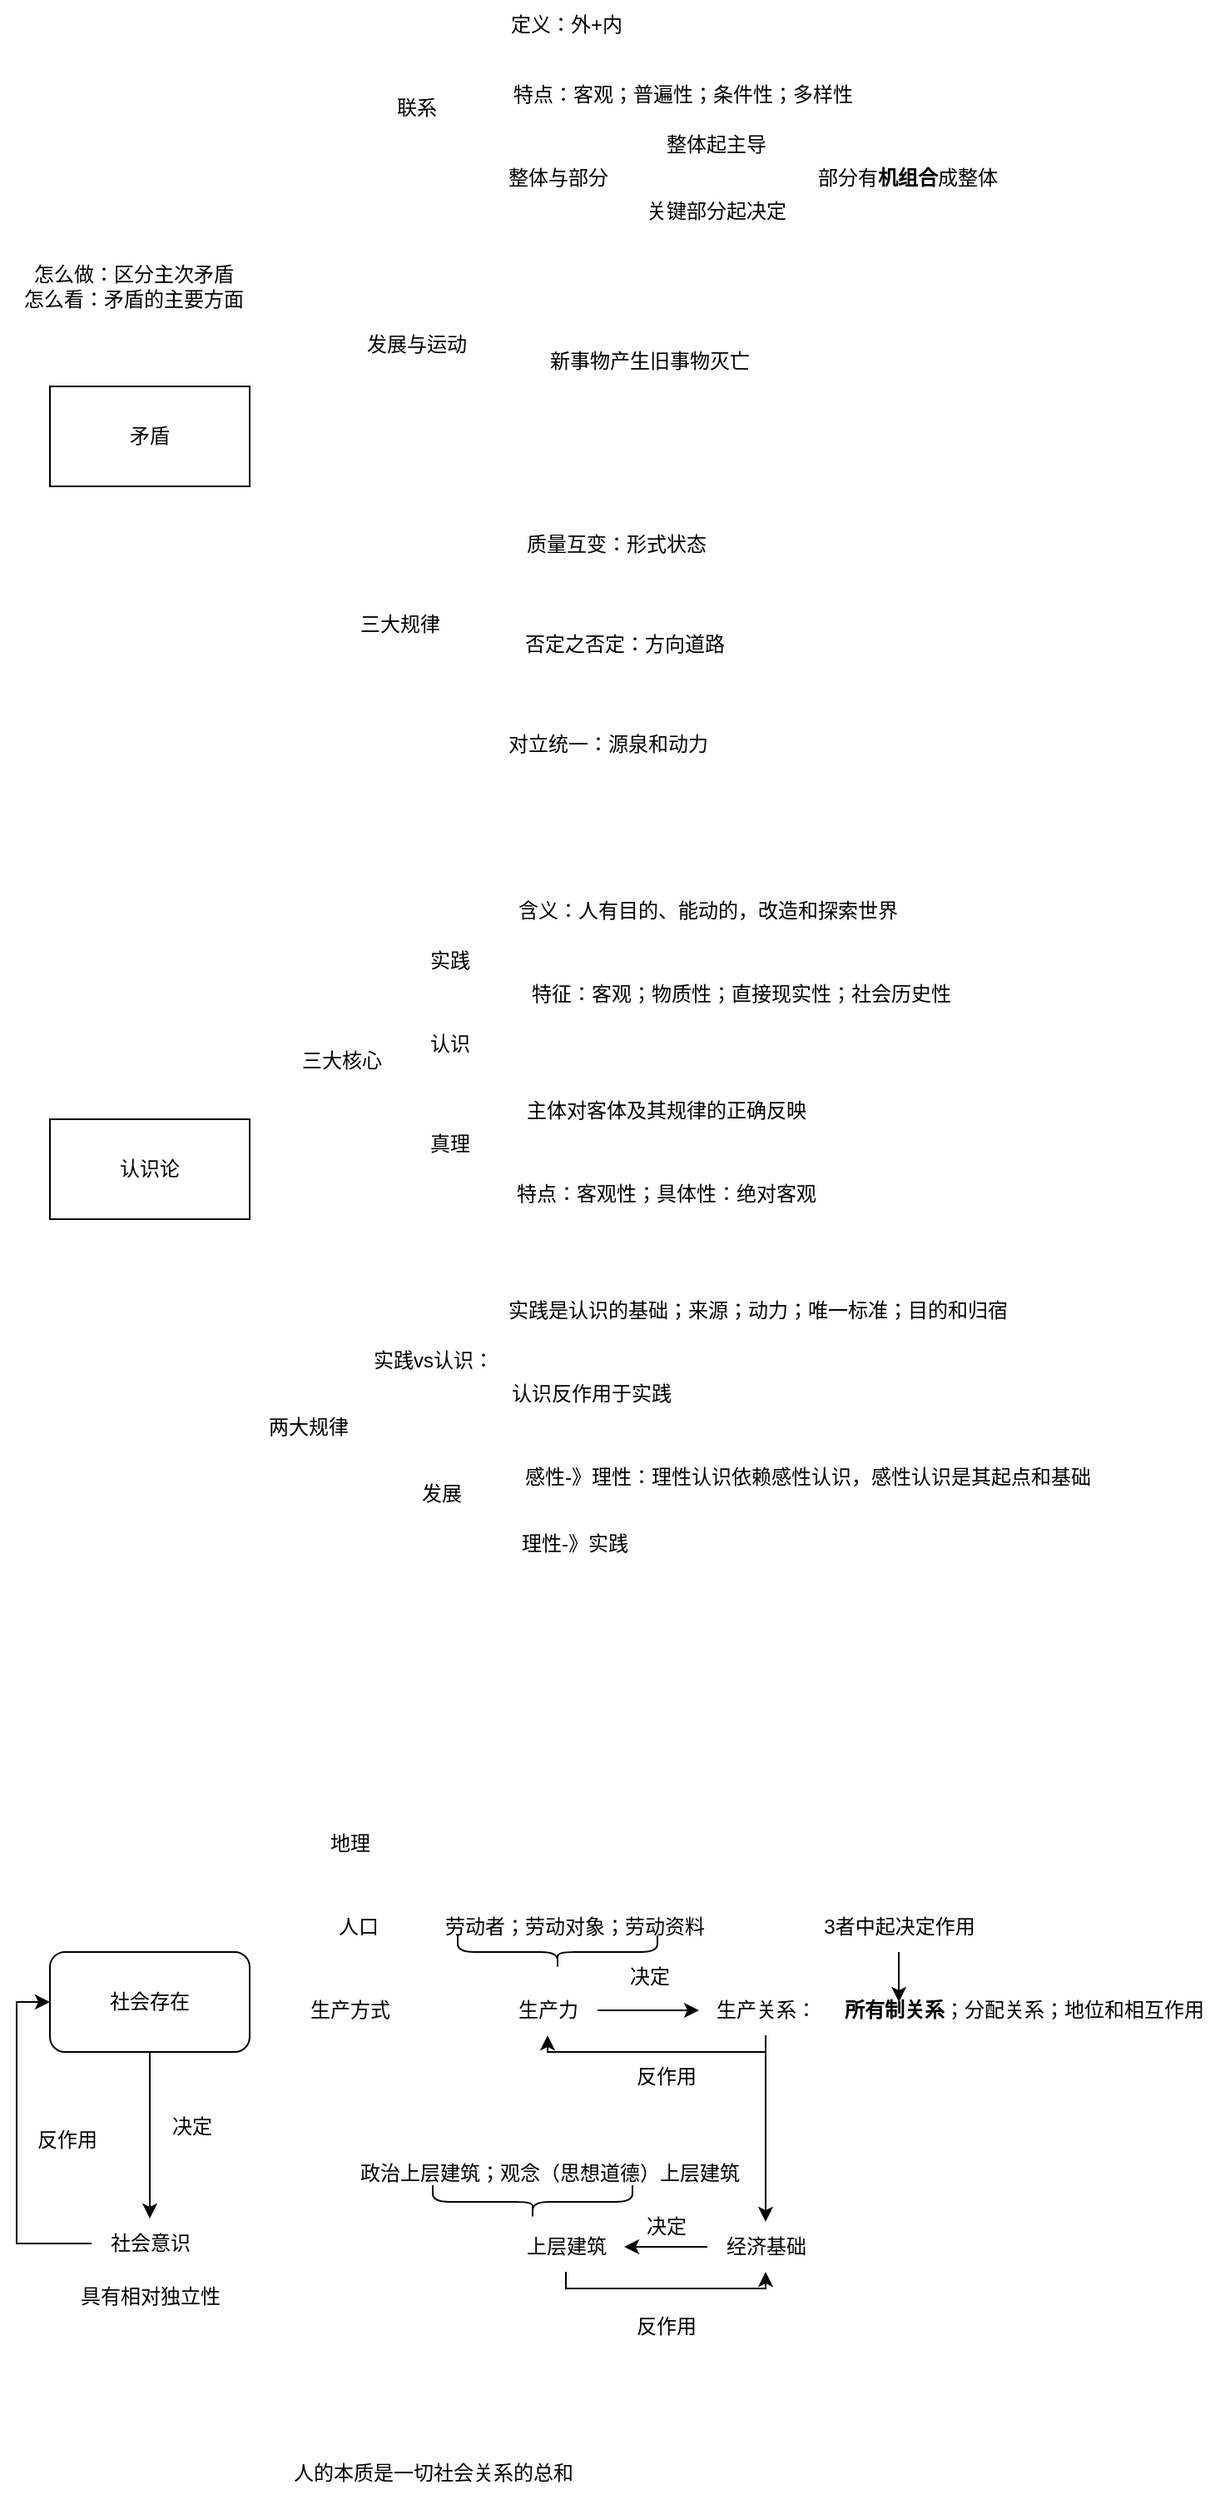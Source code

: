 <mxfile version="24.3.1" type="github">
  <diagram name="第 1 页" id="9cOVtWoqRpHsyyoPQM1w">
    <mxGraphModel dx="1050" dy="1691" grid="1" gridSize="10" guides="1" tooltips="1" connect="1" arrows="1" fold="1" page="1" pageScale="1" pageWidth="827" pageHeight="1169" math="0" shadow="0">
      <root>
        <mxCell id="0" />
        <mxCell id="1" parent="0" />
        <mxCell id="4WQlWzJM2xi80WpdYUxq-1" value="矛盾" style="rounded=0;whiteSpace=wrap;html=1;" parent="1" vertex="1">
          <mxGeometry x="90" y="190" width="120" height="60" as="geometry" />
        </mxCell>
        <mxCell id="4WQlWzJM2xi80WpdYUxq-2" value="质量互变：形式状态" style="text;html=1;align=center;verticalAlign=middle;resizable=0;points=[];autosize=1;strokeColor=none;fillColor=none;" parent="1" vertex="1">
          <mxGeometry x="365" y="270" width="130" height="30" as="geometry" />
        </mxCell>
        <mxCell id="4WQlWzJM2xi80WpdYUxq-3" value="否定之否定：方向道路" style="text;html=1;align=center;verticalAlign=middle;resizable=0;points=[];autosize=1;strokeColor=none;fillColor=none;" parent="1" vertex="1">
          <mxGeometry x="365" y="330" width="140" height="30" as="geometry" />
        </mxCell>
        <mxCell id="4WQlWzJM2xi80WpdYUxq-4" value="对立统一：源泉和动力" style="text;html=1;align=center;verticalAlign=middle;resizable=0;points=[];autosize=1;strokeColor=none;fillColor=none;" parent="1" vertex="1">
          <mxGeometry x="355" y="390" width="140" height="30" as="geometry" />
        </mxCell>
        <mxCell id="4WQlWzJM2xi80WpdYUxq-5" value="怎么做：区分主次矛盾&lt;div&gt;怎么看：矛盾的主要方面&lt;/div&gt;" style="text;html=1;align=center;verticalAlign=middle;resizable=0;points=[];autosize=1;strokeColor=none;fillColor=none;" parent="1" vertex="1">
          <mxGeometry x="60" y="110" width="160" height="40" as="geometry" />
        </mxCell>
        <mxCell id="4WQlWzJM2xi80WpdYUxq-6" value="联系" style="text;html=1;align=center;verticalAlign=middle;resizable=0;points=[];autosize=1;strokeColor=none;fillColor=none;" parent="1" vertex="1">
          <mxGeometry x="285" y="8" width="50" height="30" as="geometry" />
        </mxCell>
        <mxCell id="4WQlWzJM2xi80WpdYUxq-7" value="定义：外+内" style="text;html=1;align=center;verticalAlign=middle;resizable=0;points=[];autosize=1;strokeColor=none;fillColor=none;" parent="1" vertex="1">
          <mxGeometry x="355" y="-42" width="90" height="30" as="geometry" />
        </mxCell>
        <mxCell id="4WQlWzJM2xi80WpdYUxq-8" value="特点：客观；普遍性；条件性；多样性" style="text;html=1;align=center;verticalAlign=middle;resizable=0;points=[];autosize=1;strokeColor=none;fillColor=none;" parent="1" vertex="1">
          <mxGeometry x="355" width="230" height="30" as="geometry" />
        </mxCell>
        <mxCell id="4WQlWzJM2xi80WpdYUxq-9" value="整体与部分" style="text;html=1;align=center;verticalAlign=middle;resizable=0;points=[];autosize=1;strokeColor=none;fillColor=none;" parent="1" vertex="1">
          <mxGeometry x="355" y="50" width="80" height="30" as="geometry" />
        </mxCell>
        <mxCell id="4WQlWzJM2xi80WpdYUxq-10" value="整体起主导" style="text;html=1;align=center;verticalAlign=middle;resizable=0;points=[];autosize=1;strokeColor=none;fillColor=none;" parent="1" vertex="1">
          <mxGeometry x="450" y="30" width="80" height="30" as="geometry" />
        </mxCell>
        <mxCell id="4WQlWzJM2xi80WpdYUxq-11" value="关键部分起决定" style="text;html=1;align=center;verticalAlign=middle;resizable=0;points=[];autosize=1;strokeColor=none;fillColor=none;" parent="1" vertex="1">
          <mxGeometry x="435" y="70" width="110" height="30" as="geometry" />
        </mxCell>
        <mxCell id="4WQlWzJM2xi80WpdYUxq-12" value="部分有&lt;b&gt;机组合&lt;/b&gt;成整体" style="text;html=1;align=center;verticalAlign=middle;resizable=0;points=[];autosize=1;strokeColor=none;fillColor=none;" parent="1" vertex="1">
          <mxGeometry x="540" y="50" width="130" height="30" as="geometry" />
        </mxCell>
        <mxCell id="4WQlWzJM2xi80WpdYUxq-13" value="三大规律" style="text;html=1;align=center;verticalAlign=middle;resizable=0;points=[];autosize=1;strokeColor=none;fillColor=none;" parent="1" vertex="1">
          <mxGeometry x="265" y="318" width="70" height="30" as="geometry" />
        </mxCell>
        <mxCell id="4WQlWzJM2xi80WpdYUxq-14" value="发展与运动" style="text;html=1;align=center;verticalAlign=middle;resizable=0;points=[];autosize=1;strokeColor=none;fillColor=none;" parent="1" vertex="1">
          <mxGeometry x="270" y="150" width="80" height="30" as="geometry" />
        </mxCell>
        <mxCell id="4WQlWzJM2xi80WpdYUxq-15" value="新事物产生旧事物灭亡" style="text;html=1;align=center;verticalAlign=middle;resizable=0;points=[];autosize=1;strokeColor=none;fillColor=none;" parent="1" vertex="1">
          <mxGeometry x="380" y="160" width="140" height="30" as="geometry" />
        </mxCell>
        <mxCell id="DTqvQ2y9LpoU53bTNXRC-2" value="认识论" style="whiteSpace=wrap;html=1;" parent="1" vertex="1">
          <mxGeometry x="90" y="630" width="120" height="60" as="geometry" />
        </mxCell>
        <mxCell id="DTqvQ2y9LpoU53bTNXRC-3" value="三大核心" style="text;html=1;align=center;verticalAlign=middle;resizable=0;points=[];autosize=1;strokeColor=none;fillColor=none;" parent="1" vertex="1">
          <mxGeometry x="230" y="580" width="70" height="30" as="geometry" />
        </mxCell>
        <mxCell id="DTqvQ2y9LpoU53bTNXRC-4" value="两大规律" style="text;html=1;align=center;verticalAlign=middle;resizable=0;points=[];autosize=1;strokeColor=none;fillColor=none;" parent="1" vertex="1">
          <mxGeometry x="210" y="800" width="70" height="30" as="geometry" />
        </mxCell>
        <mxCell id="DTqvQ2y9LpoU53bTNXRC-5" value="实践" style="text;html=1;align=center;verticalAlign=middle;resizable=0;points=[];autosize=1;strokeColor=none;fillColor=none;" parent="1" vertex="1">
          <mxGeometry x="305" y="520" width="50" height="30" as="geometry" />
        </mxCell>
        <mxCell id="DTqvQ2y9LpoU53bTNXRC-6" value="认识" style="text;html=1;align=center;verticalAlign=middle;resizable=0;points=[];autosize=1;strokeColor=none;fillColor=none;" parent="1" vertex="1">
          <mxGeometry x="305" y="570" width="50" height="30" as="geometry" />
        </mxCell>
        <mxCell id="DTqvQ2y9LpoU53bTNXRC-7" value="真理" style="text;html=1;align=center;verticalAlign=middle;resizable=0;points=[];autosize=1;strokeColor=none;fillColor=none;" parent="1" vertex="1">
          <mxGeometry x="305" y="630" width="50" height="30" as="geometry" />
        </mxCell>
        <mxCell id="DTqvQ2y9LpoU53bTNXRC-10" value="含义：人有目的、能动的，改造和探索世界" style="text;html=1;align=center;verticalAlign=middle;resizable=0;points=[];autosize=1;strokeColor=none;fillColor=none;" parent="1" vertex="1">
          <mxGeometry x="360" y="490" width="250" height="30" as="geometry" />
        </mxCell>
        <mxCell id="DTqvQ2y9LpoU53bTNXRC-11" value="特征：客观；物质性；直接现实性；社会历史性" style="text;html=1;align=center;verticalAlign=middle;resizable=0;points=[];autosize=1;strokeColor=none;fillColor=none;" parent="1" vertex="1">
          <mxGeometry x="365" y="540" width="280" height="30" as="geometry" />
        </mxCell>
        <mxCell id="DTqvQ2y9LpoU53bTNXRC-12" value="主体对客体及其规律的正确反映" style="text;html=1;align=center;verticalAlign=middle;resizable=0;points=[];autosize=1;strokeColor=none;fillColor=none;" parent="1" vertex="1">
          <mxGeometry x="365" y="610" width="190" height="30" as="geometry" />
        </mxCell>
        <mxCell id="DTqvQ2y9LpoU53bTNXRC-13" value="特点：客观性；具体性：绝对客观" style="text;html=1;align=center;verticalAlign=middle;resizable=0;points=[];autosize=1;strokeColor=none;fillColor=none;" parent="1" vertex="1">
          <mxGeometry x="360" y="660" width="200" height="30" as="geometry" />
        </mxCell>
        <mxCell id="DTqvQ2y9LpoU53bTNXRC-14" value="实践vs认识：" style="text;html=1;align=center;verticalAlign=middle;resizable=0;points=[];autosize=1;strokeColor=none;fillColor=none;" parent="1" vertex="1">
          <mxGeometry x="270" y="760" width="100" height="30" as="geometry" />
        </mxCell>
        <mxCell id="DTqvQ2y9LpoU53bTNXRC-15" value="实践是认识的基础；来源；动力；唯一标准；目的和归宿" style="text;html=1;align=center;verticalAlign=middle;resizable=0;points=[];autosize=1;strokeColor=none;fillColor=none;" parent="1" vertex="1">
          <mxGeometry x="355" y="730" width="320" height="30" as="geometry" />
        </mxCell>
        <mxCell id="DTqvQ2y9LpoU53bTNXRC-16" value="认识反作用于实践" style="text;html=1;align=center;verticalAlign=middle;resizable=0;points=[];autosize=1;strokeColor=none;fillColor=none;" parent="1" vertex="1">
          <mxGeometry x="355" y="780" width="120" height="30" as="geometry" />
        </mxCell>
        <mxCell id="DTqvQ2y9LpoU53bTNXRC-17" value="发展" style="text;html=1;align=center;verticalAlign=middle;resizable=0;points=[];autosize=1;strokeColor=none;fillColor=none;" parent="1" vertex="1">
          <mxGeometry x="300" y="840" width="50" height="30" as="geometry" />
        </mxCell>
        <mxCell id="DTqvQ2y9LpoU53bTNXRC-18" value="感性-》理性：理性认识依赖感性认识，感性认识是其起点和基础" style="text;html=1;align=center;verticalAlign=middle;resizable=0;points=[];autosize=1;strokeColor=none;fillColor=none;" parent="1" vertex="1">
          <mxGeometry x="365" y="830" width="360" height="30" as="geometry" />
        </mxCell>
        <mxCell id="DTqvQ2y9LpoU53bTNXRC-19" value="理性-》实践" style="text;html=1;align=center;verticalAlign=middle;resizable=0;points=[];autosize=1;strokeColor=none;fillColor=none;" parent="1" vertex="1">
          <mxGeometry x="360" y="870" width="90" height="30" as="geometry" />
        </mxCell>
        <mxCell id="4CKTUZyLoFjiA4_pzSxb-27" value="" style="edgeStyle=orthogonalEdgeStyle;rounded=0;orthogonalLoop=1;jettySize=auto;html=1;" edge="1" parent="1" source="4CKTUZyLoFjiA4_pzSxb-1" target="4CKTUZyLoFjiA4_pzSxb-26">
          <mxGeometry relative="1" as="geometry" />
        </mxCell>
        <mxCell id="4CKTUZyLoFjiA4_pzSxb-1" value="社会存在" style="rounded=1;whiteSpace=wrap;html=1;" vertex="1" parent="1">
          <mxGeometry x="90" y="1130" width="120" height="60" as="geometry" />
        </mxCell>
        <mxCell id="4CKTUZyLoFjiA4_pzSxb-2" value="地理" style="text;html=1;align=center;verticalAlign=middle;resizable=0;points=[];autosize=1;strokeColor=none;fillColor=none;" vertex="1" parent="1">
          <mxGeometry x="245" y="1050" width="50" height="30" as="geometry" />
        </mxCell>
        <mxCell id="4CKTUZyLoFjiA4_pzSxb-3" value="人口" style="text;html=1;align=center;verticalAlign=middle;resizable=0;points=[];autosize=1;strokeColor=none;fillColor=none;" vertex="1" parent="1">
          <mxGeometry x="250" y="1100" width="50" height="30" as="geometry" />
        </mxCell>
        <mxCell id="4CKTUZyLoFjiA4_pzSxb-4" value="生产方式" style="text;html=1;align=center;verticalAlign=middle;resizable=0;points=[];autosize=1;strokeColor=none;fillColor=none;" vertex="1" parent="1">
          <mxGeometry x="235" y="1150" width="70" height="30" as="geometry" />
        </mxCell>
        <mxCell id="4CKTUZyLoFjiA4_pzSxb-7" value="" style="edgeStyle=orthogonalEdgeStyle;rounded=0;orthogonalLoop=1;jettySize=auto;html=1;" edge="1" parent="1" source="4CKTUZyLoFjiA4_pzSxb-5" target="4CKTUZyLoFjiA4_pzSxb-6">
          <mxGeometry relative="1" as="geometry" />
        </mxCell>
        <mxCell id="4CKTUZyLoFjiA4_pzSxb-5" value="生产力" style="text;html=1;align=center;verticalAlign=middle;resizable=0;points=[];autosize=1;strokeColor=none;fillColor=none;" vertex="1" parent="1">
          <mxGeometry x="359" y="1150" width="60" height="30" as="geometry" />
        </mxCell>
        <mxCell id="4CKTUZyLoFjiA4_pzSxb-18" value="" style="edgeStyle=orthogonalEdgeStyle;rounded=0;orthogonalLoop=1;jettySize=auto;html=1;" edge="1" parent="1" source="4CKTUZyLoFjiA4_pzSxb-6" target="4CKTUZyLoFjiA4_pzSxb-17">
          <mxGeometry relative="1" as="geometry" />
        </mxCell>
        <mxCell id="4CKTUZyLoFjiA4_pzSxb-6" value="生产关系：" style="text;html=1;align=center;verticalAlign=middle;resizable=0;points=[];autosize=1;strokeColor=none;fillColor=none;" vertex="1" parent="1">
          <mxGeometry x="480" y="1150" width="80" height="30" as="geometry" />
        </mxCell>
        <mxCell id="4CKTUZyLoFjiA4_pzSxb-8" value="决定" style="text;html=1;align=center;verticalAlign=middle;resizable=0;points=[];autosize=1;strokeColor=none;fillColor=none;" vertex="1" parent="1">
          <mxGeometry x="425" y="1130" width="50" height="30" as="geometry" />
        </mxCell>
        <mxCell id="4CKTUZyLoFjiA4_pzSxb-9" style="edgeStyle=orthogonalEdgeStyle;rounded=0;orthogonalLoop=1;jettySize=auto;html=1;" edge="1" parent="1" source="4CKTUZyLoFjiA4_pzSxb-6" target="4CKTUZyLoFjiA4_pzSxb-5">
          <mxGeometry relative="1" as="geometry">
            <mxPoint x="410" y="1170" as="targetPoint" />
            <Array as="points">
              <mxPoint x="520" y="1190" />
              <mxPoint x="389" y="1190" />
            </Array>
          </mxGeometry>
        </mxCell>
        <mxCell id="4CKTUZyLoFjiA4_pzSxb-10" value="反作用" style="text;html=1;align=center;verticalAlign=middle;resizable=0;points=[];autosize=1;strokeColor=none;fillColor=none;" vertex="1" parent="1">
          <mxGeometry x="430" y="1190" width="60" height="30" as="geometry" />
        </mxCell>
        <mxCell id="4CKTUZyLoFjiA4_pzSxb-11" value="劳动者；劳动对象；劳动资料" style="text;html=1;align=center;verticalAlign=middle;resizable=0;points=[];autosize=1;strokeColor=none;fillColor=none;" vertex="1" parent="1">
          <mxGeometry x="315" y="1100" width="180" height="30" as="geometry" />
        </mxCell>
        <mxCell id="4CKTUZyLoFjiA4_pzSxb-12" value="" style="shape=curlyBracket;whiteSpace=wrap;html=1;rounded=1;labelPosition=left;verticalLabelPosition=middle;align=right;verticalAlign=middle;rotation=-90;" vertex="1" parent="1">
          <mxGeometry x="385" y="1070" width="20" height="120" as="geometry" />
        </mxCell>
        <mxCell id="4CKTUZyLoFjiA4_pzSxb-13" value="&lt;b&gt;所有制关系&lt;/b&gt;；分配关系；地位和相互作用" style="text;html=1;align=center;verticalAlign=middle;resizable=0;points=[];autosize=1;strokeColor=none;fillColor=none;" vertex="1" parent="1">
          <mxGeometry x="555" y="1150" width="240" height="30" as="geometry" />
        </mxCell>
        <mxCell id="4CKTUZyLoFjiA4_pzSxb-14" value="3者中起决定作用" style="text;html=1;align=center;verticalAlign=middle;resizable=0;points=[];autosize=1;strokeColor=none;fillColor=none;" vertex="1" parent="1">
          <mxGeometry x="545" y="1100" width="110" height="30" as="geometry" />
        </mxCell>
        <mxCell id="4CKTUZyLoFjiA4_pzSxb-16" style="edgeStyle=orthogonalEdgeStyle;rounded=0;orthogonalLoop=1;jettySize=auto;html=1;entryX=0.188;entryY=0.333;entryDx=0;entryDy=0;entryPerimeter=0;" edge="1" parent="1" source="4CKTUZyLoFjiA4_pzSxb-14" target="4CKTUZyLoFjiA4_pzSxb-13">
          <mxGeometry relative="1" as="geometry" />
        </mxCell>
        <mxCell id="4CKTUZyLoFjiA4_pzSxb-20" value="" style="edgeStyle=orthogonalEdgeStyle;rounded=0;orthogonalLoop=1;jettySize=auto;html=1;" edge="1" parent="1" source="4CKTUZyLoFjiA4_pzSxb-17" target="4CKTUZyLoFjiA4_pzSxb-19">
          <mxGeometry relative="1" as="geometry" />
        </mxCell>
        <mxCell id="4CKTUZyLoFjiA4_pzSxb-17" value="经济基础" style="text;html=1;align=center;verticalAlign=middle;resizable=0;points=[];autosize=1;strokeColor=none;fillColor=none;" vertex="1" parent="1">
          <mxGeometry x="485" y="1292" width="70" height="30" as="geometry" />
        </mxCell>
        <mxCell id="4CKTUZyLoFjiA4_pzSxb-22" style="edgeStyle=orthogonalEdgeStyle;rounded=0;orthogonalLoop=1;jettySize=auto;html=1;" edge="1" parent="1" source="4CKTUZyLoFjiA4_pzSxb-19" target="4CKTUZyLoFjiA4_pzSxb-17">
          <mxGeometry relative="1" as="geometry">
            <Array as="points">
              <mxPoint x="400" y="1332" />
              <mxPoint x="520" y="1332" />
            </Array>
          </mxGeometry>
        </mxCell>
        <mxCell id="4CKTUZyLoFjiA4_pzSxb-19" value="上层建筑" style="text;html=1;align=center;verticalAlign=middle;resizable=0;points=[];autosize=1;strokeColor=none;fillColor=none;" vertex="1" parent="1">
          <mxGeometry x="365" y="1292" width="70" height="30" as="geometry" />
        </mxCell>
        <mxCell id="4CKTUZyLoFjiA4_pzSxb-21" value="决定" style="text;html=1;align=center;verticalAlign=middle;resizable=0;points=[];autosize=1;strokeColor=none;fillColor=none;" vertex="1" parent="1">
          <mxGeometry x="435" y="1280" width="50" height="30" as="geometry" />
        </mxCell>
        <mxCell id="4CKTUZyLoFjiA4_pzSxb-23" value="反作用" style="text;html=1;align=center;verticalAlign=middle;resizable=0;points=[];autosize=1;strokeColor=none;fillColor=none;" vertex="1" parent="1">
          <mxGeometry x="430" y="1340" width="60" height="30" as="geometry" />
        </mxCell>
        <mxCell id="4CKTUZyLoFjiA4_pzSxb-24" value="政治上层建筑；观念（思想道德）上层建筑" style="text;html=1;align=center;verticalAlign=middle;resizable=0;points=[];autosize=1;strokeColor=none;fillColor=none;" vertex="1" parent="1">
          <mxGeometry x="265" y="1248" width="250" height="30" as="geometry" />
        </mxCell>
        <mxCell id="4CKTUZyLoFjiA4_pzSxb-25" value="" style="shape=curlyBracket;whiteSpace=wrap;html=1;rounded=1;flipH=1;labelPosition=right;verticalLabelPosition=middle;align=left;verticalAlign=middle;rotation=90;" vertex="1" parent="1">
          <mxGeometry x="370" y="1220" width="20" height="120" as="geometry" />
        </mxCell>
        <mxCell id="4CKTUZyLoFjiA4_pzSxb-30" style="edgeStyle=orthogonalEdgeStyle;rounded=0;orthogonalLoop=1;jettySize=auto;html=1;entryX=0;entryY=0.5;entryDx=0;entryDy=0;" edge="1" parent="1" source="4CKTUZyLoFjiA4_pzSxb-26" target="4CKTUZyLoFjiA4_pzSxb-1">
          <mxGeometry relative="1" as="geometry">
            <Array as="points">
              <mxPoint x="70" y="1305" />
              <mxPoint x="70" y="1160" />
            </Array>
          </mxGeometry>
        </mxCell>
        <mxCell id="4CKTUZyLoFjiA4_pzSxb-26" value="社会意识" style="text;html=1;align=center;verticalAlign=middle;resizable=0;points=[];autosize=1;strokeColor=none;fillColor=none;" vertex="1" parent="1">
          <mxGeometry x="115" y="1290" width="70" height="30" as="geometry" />
        </mxCell>
        <mxCell id="4CKTUZyLoFjiA4_pzSxb-28" value="决定" style="text;html=1;align=center;verticalAlign=middle;resizable=0;points=[];autosize=1;strokeColor=none;fillColor=none;" vertex="1" parent="1">
          <mxGeometry x="150" y="1220" width="50" height="30" as="geometry" />
        </mxCell>
        <mxCell id="4CKTUZyLoFjiA4_pzSxb-31" value="反作用" style="text;html=1;align=center;verticalAlign=middle;resizable=0;points=[];autosize=1;strokeColor=none;fillColor=none;" vertex="1" parent="1">
          <mxGeometry x="70" y="1228" width="60" height="30" as="geometry" />
        </mxCell>
        <mxCell id="4CKTUZyLoFjiA4_pzSxb-32" value="具有相对独立性" style="text;html=1;align=center;verticalAlign=middle;resizable=0;points=[];autosize=1;strokeColor=none;fillColor=none;" vertex="1" parent="1">
          <mxGeometry x="95" y="1322" width="110" height="30" as="geometry" />
        </mxCell>
        <mxCell id="4CKTUZyLoFjiA4_pzSxb-33" value="人的本质是一切社会关系的总和" style="text;html=1;align=center;verticalAlign=middle;resizable=0;points=[];autosize=1;strokeColor=none;fillColor=none;" vertex="1" parent="1">
          <mxGeometry x="225" y="1428" width="190" height="30" as="geometry" />
        </mxCell>
      </root>
    </mxGraphModel>
  </diagram>
</mxfile>
